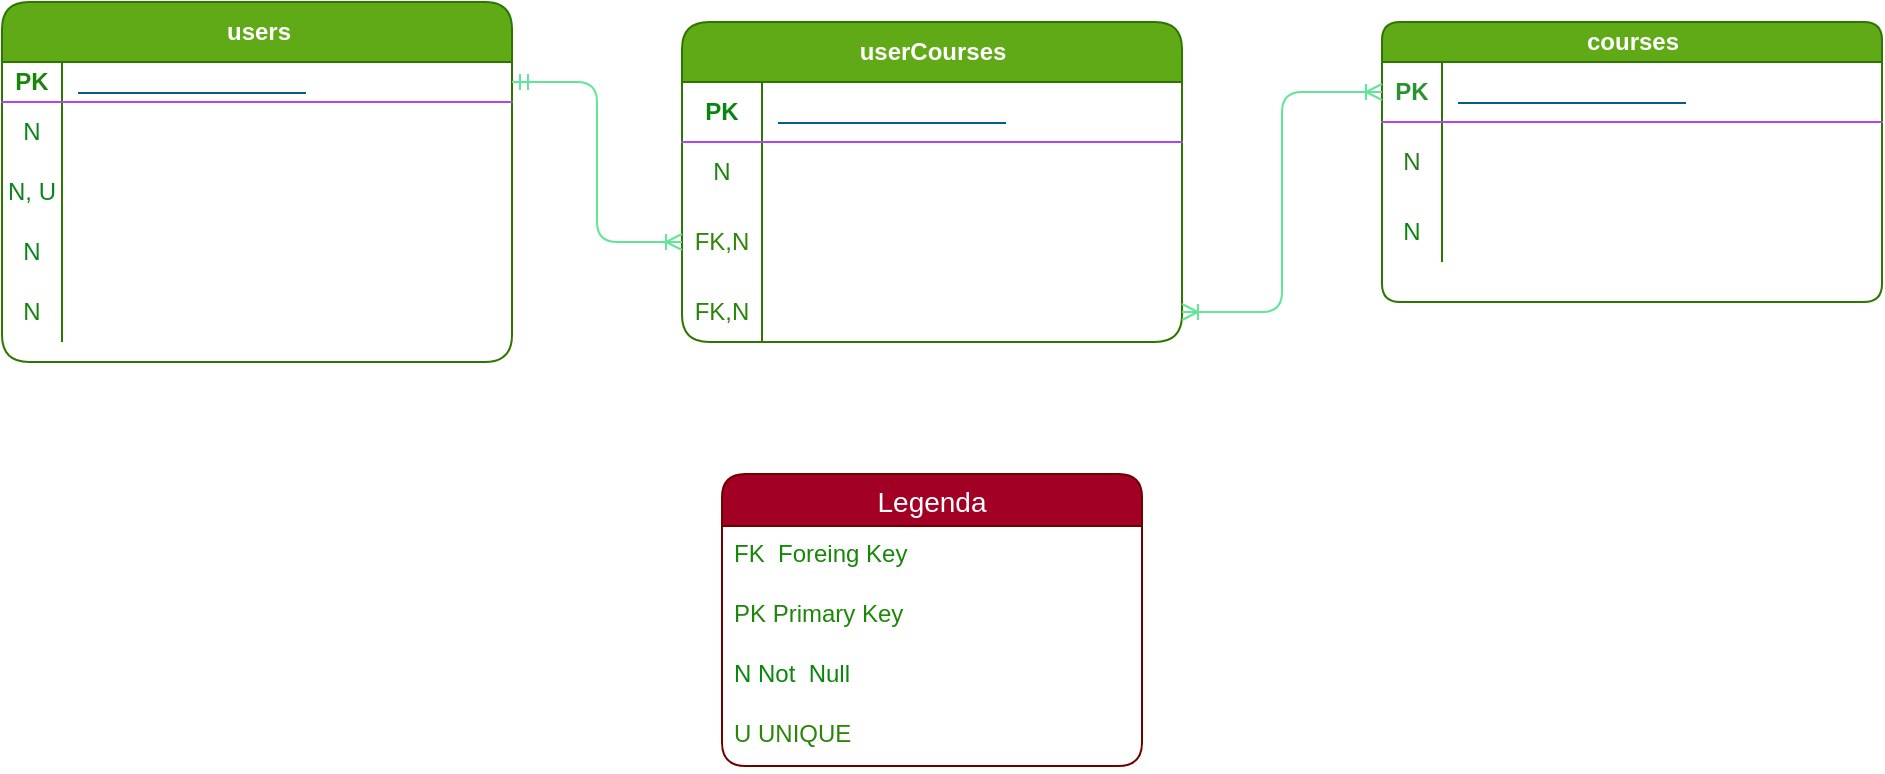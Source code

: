 <mxfile version="21.3.7" type="github">
  <diagram name="Página-1" id="G8cuhO5MBw9z2bdET83P">
    <mxGraphModel dx="1450" dy="573" grid="0" gridSize="5" guides="1" tooltips="1" connect="1" arrows="1" fold="1" page="0" pageScale="1" pageWidth="827" pageHeight="1169" math="0" shadow="0">
      <root>
        <mxCell id="0" />
        <mxCell id="1" parent="0" />
        <mxCell id="m850tKrwv6bPS1dYgbDP-14" value="users" style="shape=table;startSize=30;container=1;collapsible=1;childLayout=tableLayout;fixedRows=1;rowLines=0;fontStyle=1;align=center;resizeLast=1;html=1;labelBackgroundColor=none;fillColor=#60a917;strokeColor=#2D7600;fontColor=#ffffff;rounded=1;" vertex="1" parent="1">
          <mxGeometry x="-40" y="40" width="255" height="180" as="geometry" />
        </mxCell>
        <mxCell id="m850tKrwv6bPS1dYgbDP-15" value="" style="shape=tableRow;horizontal=0;startSize=0;swimlaneHead=0;swimlaneBody=0;fillColor=none;collapsible=0;dropTarget=0;points=[[0,0.5],[1,0.5]];portConstraint=eastwest;top=0;left=0;right=0;bottom=1;labelBackgroundColor=none;strokeColor=#AF45ED;fontColor=#095C86;rounded=1;" vertex="1" parent="m850tKrwv6bPS1dYgbDP-14">
          <mxGeometry y="30" width="255" height="20" as="geometry" />
        </mxCell>
        <mxCell id="m850tKrwv6bPS1dYgbDP-16" value="&lt;font color=&quot;#188609&quot;&gt;PK&lt;/font&gt;" style="shape=partialRectangle;connectable=0;fillColor=none;top=0;left=0;bottom=0;right=0;fontStyle=1;overflow=hidden;whiteSpace=wrap;html=1;labelBackgroundColor=none;strokeColor=#AF45ED;fontColor=#095C86;rounded=1;" vertex="1" parent="m850tKrwv6bPS1dYgbDP-15">
          <mxGeometry width="30" height="20" as="geometry">
            <mxRectangle width="30" height="20" as="alternateBounds" />
          </mxGeometry>
        </mxCell>
        <mxCell id="m850tKrwv6bPS1dYgbDP-17" value="&lt;font color=&quot;#ffffff&quot;&gt;id NUMBER SERIAL&lt;/font&gt;" style="shape=partialRectangle;connectable=0;fillColor=none;top=0;left=0;bottom=0;right=0;align=left;spacingLeft=6;fontStyle=5;overflow=hidden;whiteSpace=wrap;html=1;labelBackgroundColor=none;strokeColor=#AF45ED;fontColor=#095C86;rounded=1;" vertex="1" parent="m850tKrwv6bPS1dYgbDP-15">
          <mxGeometry x="30" width="225" height="20" as="geometry">
            <mxRectangle width="225" height="20" as="alternateBounds" />
          </mxGeometry>
        </mxCell>
        <mxCell id="m850tKrwv6bPS1dYgbDP-18" value="" style="shape=tableRow;horizontal=0;startSize=0;swimlaneHead=0;swimlaneBody=0;fillColor=none;collapsible=0;dropTarget=0;points=[[0,0.5],[1,0.5]];portConstraint=eastwest;top=0;left=0;right=0;bottom=0;labelBackgroundColor=none;strokeColor=#AF45ED;fontColor=#095C86;rounded=1;" vertex="1" parent="m850tKrwv6bPS1dYgbDP-14">
          <mxGeometry y="50" width="255" height="30" as="geometry" />
        </mxCell>
        <mxCell id="m850tKrwv6bPS1dYgbDP-19" value="&lt;font color=&quot;#098618&quot;&gt;N&lt;/font&gt;" style="shape=partialRectangle;connectable=0;fillColor=none;top=0;left=0;bottom=0;right=0;editable=1;overflow=hidden;whiteSpace=wrap;html=1;labelBackgroundColor=none;strokeColor=#AF45ED;fontColor=#095C86;rounded=1;" vertex="1" parent="m850tKrwv6bPS1dYgbDP-18">
          <mxGeometry width="30" height="30" as="geometry">
            <mxRectangle width="30" height="30" as="alternateBounds" />
          </mxGeometry>
        </mxCell>
        <mxCell id="m850tKrwv6bPS1dYgbDP-20" value="&lt;font color=&quot;#ffffff&quot;&gt;name VARCHAR(50)&lt;/font&gt;" style="shape=partialRectangle;connectable=0;fillColor=none;top=0;left=0;bottom=0;right=0;align=left;spacingLeft=6;overflow=hidden;whiteSpace=wrap;html=1;labelBackgroundColor=none;strokeColor=#AF45ED;fontColor=#095C86;rounded=1;" vertex="1" parent="m850tKrwv6bPS1dYgbDP-18">
          <mxGeometry x="30" width="225" height="30" as="geometry">
            <mxRectangle width="225" height="30" as="alternateBounds" />
          </mxGeometry>
        </mxCell>
        <mxCell id="m850tKrwv6bPS1dYgbDP-21" value="" style="shape=tableRow;horizontal=0;startSize=0;swimlaneHead=0;swimlaneBody=0;fillColor=none;collapsible=0;dropTarget=0;points=[[0,0.5],[1,0.5]];portConstraint=eastwest;top=0;left=0;right=0;bottom=0;labelBackgroundColor=none;strokeColor=#AF45ED;fontColor=#095C86;rounded=1;" vertex="1" parent="m850tKrwv6bPS1dYgbDP-14">
          <mxGeometry y="80" width="255" height="30" as="geometry" />
        </mxCell>
        <mxCell id="m850tKrwv6bPS1dYgbDP-22" value="&lt;font color=&quot;#09861e&quot;&gt;N, U&lt;/font&gt;" style="shape=partialRectangle;connectable=0;fillColor=none;top=0;left=0;bottom=0;right=0;editable=1;overflow=hidden;whiteSpace=wrap;html=1;labelBackgroundColor=none;strokeColor=#AF45ED;fontColor=#095C86;rounded=1;" vertex="1" parent="m850tKrwv6bPS1dYgbDP-21">
          <mxGeometry width="30" height="30" as="geometry">
            <mxRectangle width="30" height="30" as="alternateBounds" />
          </mxGeometry>
        </mxCell>
        <mxCell id="m850tKrwv6bPS1dYgbDP-23" value="&lt;font color=&quot;#ffffff&quot;&gt;email VARCHAR(50)&lt;/font&gt;" style="shape=partialRectangle;connectable=0;fillColor=none;top=0;left=0;bottom=0;right=0;align=left;spacingLeft=6;overflow=hidden;whiteSpace=wrap;html=1;labelBackgroundColor=none;strokeColor=#AF45ED;fontColor=#095C86;rounded=1;" vertex="1" parent="m850tKrwv6bPS1dYgbDP-21">
          <mxGeometry x="30" width="225" height="30" as="geometry">
            <mxRectangle width="225" height="30" as="alternateBounds" />
          </mxGeometry>
        </mxCell>
        <mxCell id="m850tKrwv6bPS1dYgbDP-24" value="" style="shape=tableRow;horizontal=0;startSize=0;swimlaneHead=0;swimlaneBody=0;fillColor=none;collapsible=0;dropTarget=0;points=[[0,0.5],[1,0.5]];portConstraint=eastwest;top=0;left=0;right=0;bottom=0;labelBackgroundColor=none;strokeColor=#AF45ED;fontColor=#095C86;rounded=1;" vertex="1" parent="m850tKrwv6bPS1dYgbDP-14">
          <mxGeometry y="110" width="255" height="30" as="geometry" />
        </mxCell>
        <mxCell id="m850tKrwv6bPS1dYgbDP-25" value="&lt;font color=&quot;#098618&quot;&gt;N&lt;/font&gt;" style="shape=partialRectangle;connectable=0;fillColor=none;top=0;left=0;bottom=0;right=0;editable=1;overflow=hidden;whiteSpace=wrap;html=1;labelBackgroundColor=none;strokeColor=#AF45ED;fontColor=#095C86;rounded=1;" vertex="1" parent="m850tKrwv6bPS1dYgbDP-24">
          <mxGeometry width="30" height="30" as="geometry">
            <mxRectangle width="30" height="30" as="alternateBounds" />
          </mxGeometry>
        </mxCell>
        <mxCell id="m850tKrwv6bPS1dYgbDP-26" value="&lt;font color=&quot;#ffffff&quot;&gt;password VARCHAR(120)&lt;/font&gt;" style="shape=partialRectangle;connectable=0;fillColor=none;top=0;left=0;bottom=0;right=0;align=left;spacingLeft=6;overflow=hidden;whiteSpace=wrap;html=1;labelBackgroundColor=none;strokeColor=#AF45ED;fontColor=#095C86;rounded=1;" vertex="1" parent="m850tKrwv6bPS1dYgbDP-24">
          <mxGeometry x="30" width="225" height="30" as="geometry">
            <mxRectangle width="225" height="30" as="alternateBounds" />
          </mxGeometry>
        </mxCell>
        <mxCell id="m850tKrwv6bPS1dYgbDP-27" style="shape=tableRow;horizontal=0;startSize=0;swimlaneHead=0;swimlaneBody=0;fillColor=none;collapsible=0;dropTarget=0;points=[[0,0.5],[1,0.5]];portConstraint=eastwest;top=0;left=0;right=0;bottom=0;labelBackgroundColor=none;strokeColor=#AF45ED;fontColor=#095C86;rounded=1;" vertex="1" parent="m850tKrwv6bPS1dYgbDP-14">
          <mxGeometry y="140" width="255" height="30" as="geometry" />
        </mxCell>
        <mxCell id="m850tKrwv6bPS1dYgbDP-28" value="&lt;font color=&quot;#128609&quot;&gt;N&lt;/font&gt;" style="shape=partialRectangle;connectable=0;fillColor=none;top=0;left=0;bottom=0;right=0;editable=1;overflow=hidden;whiteSpace=wrap;html=1;labelBackgroundColor=none;strokeColor=#AF45ED;fontColor=#095C86;rounded=1;" vertex="1" parent="m850tKrwv6bPS1dYgbDP-27">
          <mxGeometry width="30" height="30" as="geometry">
            <mxRectangle width="30" height="30" as="alternateBounds" />
          </mxGeometry>
        </mxCell>
        <mxCell id="m850tKrwv6bPS1dYgbDP-29" value="&lt;font color=&quot;#ffffff&quot;&gt;admin BOOLEAN DEFAULT FALSE&lt;/font&gt;" style="shape=partialRectangle;connectable=0;fillColor=none;top=0;left=0;bottom=0;right=0;align=left;spacingLeft=6;overflow=hidden;whiteSpace=wrap;html=1;labelBackgroundColor=none;strokeColor=#AF45ED;fontColor=#095C86;rounded=1;" vertex="1" parent="m850tKrwv6bPS1dYgbDP-27">
          <mxGeometry x="30" width="225" height="30" as="geometry">
            <mxRectangle width="225" height="30" as="alternateBounds" />
          </mxGeometry>
        </mxCell>
        <mxCell id="m850tKrwv6bPS1dYgbDP-43" value="courses" style="shape=table;startSize=20;container=1;collapsible=1;childLayout=tableLayout;fixedRows=1;rowLines=0;fontStyle=1;align=center;resizeLast=1;html=1;labelBackgroundColor=none;fillColor=#60a917;strokeColor=#2D7600;fontColor=#ffffff;rounded=1;" vertex="1" parent="1">
          <mxGeometry x="650" y="50" width="250" height="140" as="geometry" />
        </mxCell>
        <mxCell id="m850tKrwv6bPS1dYgbDP-44" value="" style="shape=tableRow;horizontal=0;startSize=0;swimlaneHead=0;swimlaneBody=0;fillColor=none;collapsible=0;dropTarget=0;points=[[0,0.5],[1,0.5]];portConstraint=eastwest;top=0;left=0;right=0;bottom=1;labelBackgroundColor=none;strokeColor=#AF45ED;fontColor=#095C86;rounded=1;" vertex="1" parent="m850tKrwv6bPS1dYgbDP-43">
          <mxGeometry y="20" width="250" height="30" as="geometry" />
        </mxCell>
        <mxCell id="m850tKrwv6bPS1dYgbDP-45" value="&lt;font color=&quot;#2a9331&quot;&gt;PK&lt;/font&gt;" style="shape=partialRectangle;connectable=0;fillColor=none;top=0;left=0;bottom=0;right=0;fontStyle=1;overflow=hidden;whiteSpace=wrap;html=1;labelBackgroundColor=none;strokeColor=#AF45ED;fontColor=#095C86;rounded=1;" vertex="1" parent="m850tKrwv6bPS1dYgbDP-44">
          <mxGeometry width="30" height="30" as="geometry">
            <mxRectangle width="30" height="30" as="alternateBounds" />
          </mxGeometry>
        </mxCell>
        <mxCell id="m850tKrwv6bPS1dYgbDP-46" value="&lt;font color=&quot;#ffffff&quot;&gt;id NUMBER SERIAL&lt;/font&gt;" style="shape=partialRectangle;connectable=0;fillColor=none;top=0;left=0;bottom=0;right=0;align=left;spacingLeft=6;fontStyle=5;overflow=hidden;whiteSpace=wrap;html=1;labelBackgroundColor=none;strokeColor=#AF45ED;fontColor=#095C86;rounded=1;" vertex="1" parent="m850tKrwv6bPS1dYgbDP-44">
          <mxGeometry x="30" width="220" height="30" as="geometry">
            <mxRectangle width="220" height="30" as="alternateBounds" />
          </mxGeometry>
        </mxCell>
        <mxCell id="m850tKrwv6bPS1dYgbDP-47" value="" style="shape=tableRow;horizontal=0;startSize=0;swimlaneHead=0;swimlaneBody=0;fillColor=none;collapsible=0;dropTarget=0;points=[[0,0.5],[1,0.5]];portConstraint=eastwest;top=0;left=0;right=0;bottom=0;labelBackgroundColor=none;strokeColor=#AF45ED;fontColor=#095C86;rounded=1;" vertex="1" parent="m850tKrwv6bPS1dYgbDP-43">
          <mxGeometry y="50" width="250" height="40" as="geometry" />
        </mxCell>
        <mxCell id="m850tKrwv6bPS1dYgbDP-48" value="&lt;font color=&quot;#297b19&quot;&gt;N&lt;/font&gt;" style="shape=partialRectangle;connectable=0;fillColor=none;top=0;left=0;bottom=0;right=0;editable=1;overflow=hidden;whiteSpace=wrap;html=1;labelBackgroundColor=none;strokeColor=#AF45ED;fontColor=#095C86;rounded=1;" vertex="1" parent="m850tKrwv6bPS1dYgbDP-47">
          <mxGeometry width="30" height="40" as="geometry">
            <mxRectangle width="30" height="40" as="alternateBounds" />
          </mxGeometry>
        </mxCell>
        <mxCell id="m850tKrwv6bPS1dYgbDP-49" value="&lt;font color=&quot;#ffffff&quot;&gt;name VARCHAR(15)&lt;/font&gt;" style="shape=partialRectangle;connectable=0;fillColor=none;top=0;left=0;bottom=0;right=0;align=left;spacingLeft=6;overflow=hidden;whiteSpace=wrap;html=1;labelBackgroundColor=none;strokeColor=#AF45ED;fontColor=#095C86;rounded=1;" vertex="1" parent="m850tKrwv6bPS1dYgbDP-47">
          <mxGeometry x="30" width="220" height="40" as="geometry">
            <mxRectangle width="220" height="40" as="alternateBounds" />
          </mxGeometry>
        </mxCell>
        <mxCell id="m850tKrwv6bPS1dYgbDP-50" value="" style="shape=tableRow;horizontal=0;startSize=0;swimlaneHead=0;swimlaneBody=0;fillColor=none;collapsible=0;dropTarget=0;points=[[0,0.5],[1,0.5]];portConstraint=eastwest;top=0;left=0;right=0;bottom=0;labelBackgroundColor=none;strokeColor=#AF45ED;fontColor=#095C86;rounded=1;" vertex="1" parent="m850tKrwv6bPS1dYgbDP-43">
          <mxGeometry y="90" width="250" height="30" as="geometry" />
        </mxCell>
        <mxCell id="m850tKrwv6bPS1dYgbDP-51" value="&lt;font color=&quot;#09860b&quot;&gt;N&lt;/font&gt;" style="shape=partialRectangle;connectable=0;fillColor=none;top=0;left=0;bottom=0;right=0;editable=1;overflow=hidden;whiteSpace=wrap;html=1;labelBackgroundColor=none;strokeColor=#AF45ED;fontColor=#095C86;rounded=1;" vertex="1" parent="m850tKrwv6bPS1dYgbDP-50">
          <mxGeometry width="30" height="30" as="geometry">
            <mxRectangle width="30" height="30" as="alternateBounds" />
          </mxGeometry>
        </mxCell>
        <mxCell id="m850tKrwv6bPS1dYgbDP-52" value="&lt;font color=&quot;#ffffff&quot;&gt;description TEXT&lt;/font&gt;" style="shape=partialRectangle;connectable=0;fillColor=none;top=0;left=0;bottom=0;right=0;align=left;spacingLeft=6;overflow=hidden;whiteSpace=wrap;html=1;labelBackgroundColor=none;strokeColor=#AF45ED;fontColor=#095C86;rounded=1;" vertex="1" parent="m850tKrwv6bPS1dYgbDP-50">
          <mxGeometry x="30" width="220" height="30" as="geometry">
            <mxRectangle width="220" height="30" as="alternateBounds" />
          </mxGeometry>
        </mxCell>
        <mxCell id="m850tKrwv6bPS1dYgbDP-60" value="userCourses" style="shape=table;startSize=30;container=1;collapsible=1;childLayout=tableLayout;fixedRows=1;rowLines=0;fontStyle=1;align=center;resizeLast=1;html=1;labelBackgroundColor=none;fillColor=#60a917;strokeColor=#2D7600;fontColor=#ffffff;rounded=1;" vertex="1" parent="1">
          <mxGeometry x="300" y="50" width="250" height="160" as="geometry" />
        </mxCell>
        <mxCell id="m850tKrwv6bPS1dYgbDP-61" value="" style="shape=tableRow;horizontal=0;startSize=0;swimlaneHead=0;swimlaneBody=0;fillColor=none;collapsible=0;dropTarget=0;points=[[0,0.5],[1,0.5]];portConstraint=eastwest;top=0;left=0;right=0;bottom=1;labelBackgroundColor=none;strokeColor=#AF45ED;fontColor=#095C86;rounded=1;" vertex="1" parent="m850tKrwv6bPS1dYgbDP-60">
          <mxGeometry y="30" width="250" height="30" as="geometry" />
        </mxCell>
        <mxCell id="m850tKrwv6bPS1dYgbDP-62" value="&lt;font color=&quot;#098612&quot;&gt;PK&lt;/font&gt;" style="shape=partialRectangle;connectable=0;fillColor=none;top=0;left=0;bottom=0;right=0;fontStyle=1;overflow=hidden;whiteSpace=wrap;html=1;labelBackgroundColor=none;strokeColor=#AF45ED;fontColor=#095C86;rounded=1;" vertex="1" parent="m850tKrwv6bPS1dYgbDP-61">
          <mxGeometry width="40" height="30" as="geometry">
            <mxRectangle width="40" height="30" as="alternateBounds" />
          </mxGeometry>
        </mxCell>
        <mxCell id="m850tKrwv6bPS1dYgbDP-63" value="&lt;font color=&quot;#ffffff&quot;&gt;id NUMBER SERIAL&lt;/font&gt;" style="shape=partialRectangle;connectable=0;fillColor=none;top=0;left=0;bottom=0;right=0;align=left;spacingLeft=6;fontStyle=5;overflow=hidden;whiteSpace=wrap;html=1;labelBackgroundColor=none;strokeColor=#AF45ED;fontColor=#095C86;rounded=1;" vertex="1" parent="m850tKrwv6bPS1dYgbDP-61">
          <mxGeometry x="40" width="210" height="30" as="geometry">
            <mxRectangle width="210" height="30" as="alternateBounds" />
          </mxGeometry>
        </mxCell>
        <mxCell id="m850tKrwv6bPS1dYgbDP-64" value="" style="shape=tableRow;horizontal=0;startSize=0;swimlaneHead=0;swimlaneBody=0;fillColor=none;collapsible=0;dropTarget=0;points=[[0,0.5],[1,0.5]];portConstraint=eastwest;top=0;left=0;right=0;bottom=0;labelBackgroundColor=none;strokeColor=#AF45ED;fontColor=#095C86;rounded=1;" vertex="1" parent="m850tKrwv6bPS1dYgbDP-60">
          <mxGeometry y="60" width="250" height="30" as="geometry" />
        </mxCell>
        <mxCell id="m850tKrwv6bPS1dYgbDP-65" value="&lt;font color=&quot;#188609&quot;&gt;N&lt;/font&gt;" style="shape=partialRectangle;connectable=0;fillColor=none;top=0;left=0;bottom=0;right=0;editable=1;overflow=hidden;whiteSpace=wrap;html=1;labelBackgroundColor=none;strokeColor=#AF45ED;fontColor=#095C86;rounded=1;" vertex="1" parent="m850tKrwv6bPS1dYgbDP-64">
          <mxGeometry width="40" height="30" as="geometry">
            <mxRectangle width="40" height="30" as="alternateBounds" />
          </mxGeometry>
        </mxCell>
        <mxCell id="m850tKrwv6bPS1dYgbDP-66" value="&lt;font color=&quot;#ffffff&quot;&gt;active BOOLEAN DEFAULT TRUE&lt;/font&gt;" style="shape=partialRectangle;connectable=0;fillColor=none;top=0;left=0;bottom=0;right=0;align=left;spacingLeft=6;overflow=hidden;whiteSpace=wrap;html=1;labelBackgroundColor=none;strokeColor=#AF45ED;fontColor=#095C86;rounded=1;" vertex="1" parent="m850tKrwv6bPS1dYgbDP-64">
          <mxGeometry x="40" width="210" height="30" as="geometry">
            <mxRectangle width="210" height="30" as="alternateBounds" />
          </mxGeometry>
        </mxCell>
        <mxCell id="m850tKrwv6bPS1dYgbDP-67" value="" style="shape=tableRow;horizontal=0;startSize=0;swimlaneHead=0;swimlaneBody=0;fillColor=none;collapsible=0;dropTarget=0;points=[[0,0.5],[1,0.5]];portConstraint=eastwest;top=0;left=0;right=0;bottom=0;labelBackgroundColor=none;strokeColor=#AF45ED;fontColor=#095C86;rounded=1;" vertex="1" parent="m850tKrwv6bPS1dYgbDP-60">
          <mxGeometry y="90" width="250" height="40" as="geometry" />
        </mxCell>
        <mxCell id="m850tKrwv6bPS1dYgbDP-68" value="&lt;font color=&quot;#2f8609&quot;&gt;FK,N&lt;/font&gt;" style="shape=partialRectangle;connectable=0;fillColor=none;top=0;left=0;bottom=0;right=0;editable=1;overflow=hidden;whiteSpace=wrap;html=1;labelBackgroundColor=none;strokeColor=#AF45ED;fontColor=#095C86;rounded=1;" vertex="1" parent="m850tKrwv6bPS1dYgbDP-67">
          <mxGeometry width="40" height="40" as="geometry">
            <mxRectangle width="40" height="40" as="alternateBounds" />
          </mxGeometry>
        </mxCell>
        <mxCell id="m850tKrwv6bPS1dYgbDP-69" value="&lt;font color=&quot;#ffffff&quot;&gt;userId INTEGER&lt;/font&gt;" style="shape=partialRectangle;connectable=0;fillColor=none;top=0;left=0;bottom=0;right=0;align=left;spacingLeft=6;overflow=hidden;whiteSpace=wrap;html=1;labelBackgroundColor=none;strokeColor=#AF45ED;fontColor=#095C86;rounded=1;" vertex="1" parent="m850tKrwv6bPS1dYgbDP-67">
          <mxGeometry x="40" width="210" height="40" as="geometry">
            <mxRectangle width="210" height="40" as="alternateBounds" />
          </mxGeometry>
        </mxCell>
        <mxCell id="m850tKrwv6bPS1dYgbDP-70" value="" style="shape=tableRow;horizontal=0;startSize=0;swimlaneHead=0;swimlaneBody=0;fillColor=none;collapsible=0;dropTarget=0;points=[[0,0.5],[1,0.5]];portConstraint=eastwest;top=0;left=0;right=0;bottom=0;labelBackgroundColor=none;strokeColor=#AF45ED;fontColor=#095C86;rounded=1;" vertex="1" parent="m850tKrwv6bPS1dYgbDP-60">
          <mxGeometry y="130" width="250" height="30" as="geometry" />
        </mxCell>
        <mxCell id="m850tKrwv6bPS1dYgbDP-71" value="&lt;font color=&quot;#2a8609&quot;&gt;FK,N&lt;/font&gt;" style="shape=partialRectangle;connectable=0;fillColor=none;top=0;left=0;bottom=0;right=0;editable=1;overflow=hidden;whiteSpace=wrap;html=1;labelBackgroundColor=none;strokeColor=#AF45ED;fontColor=#095C86;rounded=1;" vertex="1" parent="m850tKrwv6bPS1dYgbDP-70">
          <mxGeometry width="40" height="30" as="geometry">
            <mxRectangle width="40" height="30" as="alternateBounds" />
          </mxGeometry>
        </mxCell>
        <mxCell id="m850tKrwv6bPS1dYgbDP-72" value="&lt;font color=&quot;#ffffff&quot;&gt;courseId INTEGER&lt;/font&gt;" style="shape=partialRectangle;connectable=0;fillColor=none;top=0;left=0;bottom=0;right=0;align=left;spacingLeft=6;overflow=hidden;whiteSpace=wrap;html=1;labelBackgroundColor=none;strokeColor=#AF45ED;fontColor=#095C86;rounded=1;" vertex="1" parent="m850tKrwv6bPS1dYgbDP-70">
          <mxGeometry x="40" width="210" height="30" as="geometry">
            <mxRectangle width="210" height="30" as="alternateBounds" />
          </mxGeometry>
        </mxCell>
        <mxCell id="m850tKrwv6bPS1dYgbDP-79" style="edgeStyle=orthogonalEdgeStyle;rounded=1;orthogonalLoop=1;jettySize=auto;html=1;exitX=0;exitY=0.5;exitDx=0;exitDy=0;entryX=1;entryY=0.5;entryDx=0;entryDy=0;startArrow=ERoneToMany;startFill=0;endArrow=ERoneToMany;endFill=0;labelBackgroundColor=none;strokeColor=#60E696;fontColor=default;" edge="1" parent="1" source="m850tKrwv6bPS1dYgbDP-44" target="m850tKrwv6bPS1dYgbDP-70">
          <mxGeometry relative="1" as="geometry" />
        </mxCell>
        <mxCell id="m850tKrwv6bPS1dYgbDP-80" style="edgeStyle=orthogonalEdgeStyle;rounded=1;orthogonalLoop=1;jettySize=auto;html=1;exitX=1;exitY=0.5;exitDx=0;exitDy=0;entryX=0;entryY=0.5;entryDx=0;entryDy=0;startArrow=ERmandOne;startFill=0;endArrow=ERoneToMany;endFill=0;labelBackgroundColor=none;strokeColor=#60E696;fontColor=default;" edge="1" parent="1" source="m850tKrwv6bPS1dYgbDP-15" target="m850tKrwv6bPS1dYgbDP-67">
          <mxGeometry relative="1" as="geometry" />
        </mxCell>
        <mxCell id="m850tKrwv6bPS1dYgbDP-81" value="Legenda" style="swimlane;fontStyle=0;childLayout=stackLayout;horizontal=1;startSize=26;horizontalStack=0;resizeParent=1;resizeParentMax=0;resizeLast=0;collapsible=1;marginBottom=0;align=center;fontSize=14;labelBackgroundColor=none;fillColor=#a20025;strokeColor=#6F0000;fontColor=#ffffff;rounded=1;" vertex="1" parent="1">
          <mxGeometry x="320" y="276" width="210" height="146" as="geometry" />
        </mxCell>
        <mxCell id="m850tKrwv6bPS1dYgbDP-82" value="&lt;font color=&quot;#188609&quot;&gt;FK&amp;nbsp; Foreing Key&lt;/font&gt;" style="text;strokeColor=none;fillColor=none;spacingLeft=4;spacingRight=4;overflow=hidden;rotatable=0;points=[[0,0.5],[1,0.5]];portConstraint=eastwest;fontSize=12;whiteSpace=wrap;html=1;labelBackgroundColor=none;fontColor=#095C86;rounded=1;" vertex="1" parent="m850tKrwv6bPS1dYgbDP-81">
          <mxGeometry y="26" width="210" height="30" as="geometry" />
        </mxCell>
        <mxCell id="m850tKrwv6bPS1dYgbDP-83" value="&lt;font color=&quot;#1e8609&quot;&gt;PK Primary Key&lt;/font&gt;" style="text;strokeColor=none;fillColor=none;spacingLeft=4;spacingRight=4;overflow=hidden;rotatable=0;points=[[0,0.5],[1,0.5]];portConstraint=eastwest;fontSize=12;whiteSpace=wrap;html=1;labelBackgroundColor=none;fontColor=#095C86;rounded=1;" vertex="1" parent="m850tKrwv6bPS1dYgbDP-81">
          <mxGeometry y="56" width="210" height="30" as="geometry" />
        </mxCell>
        <mxCell id="m850tKrwv6bPS1dYgbDP-84" value="&lt;font color=&quot;#09860b&quot;&gt;N Not&amp;nbsp; Null&lt;/font&gt;" style="text;strokeColor=none;fillColor=none;spacingLeft=4;spacingRight=4;overflow=hidden;rotatable=0;points=[[0,0.5],[1,0.5]];portConstraint=eastwest;fontSize=12;whiteSpace=wrap;html=1;labelBackgroundColor=none;fontColor=#095C86;rounded=1;" vertex="1" parent="m850tKrwv6bPS1dYgbDP-81">
          <mxGeometry y="86" width="210" height="30" as="geometry" />
        </mxCell>
        <mxCell id="m850tKrwv6bPS1dYgbDP-85" value="&lt;font color=&quot;#2a8609&quot;&gt;U UNIQUE&lt;/font&gt;" style="text;strokeColor=none;fillColor=none;spacingLeft=4;spacingRight=4;overflow=hidden;rotatable=0;points=[[0,0.5],[1,0.5]];portConstraint=eastwest;fontSize=12;whiteSpace=wrap;html=1;labelBackgroundColor=none;fontColor=#095C86;rounded=1;" vertex="1" parent="m850tKrwv6bPS1dYgbDP-81">
          <mxGeometry y="116" width="210" height="30" as="geometry" />
        </mxCell>
      </root>
    </mxGraphModel>
  </diagram>
</mxfile>
